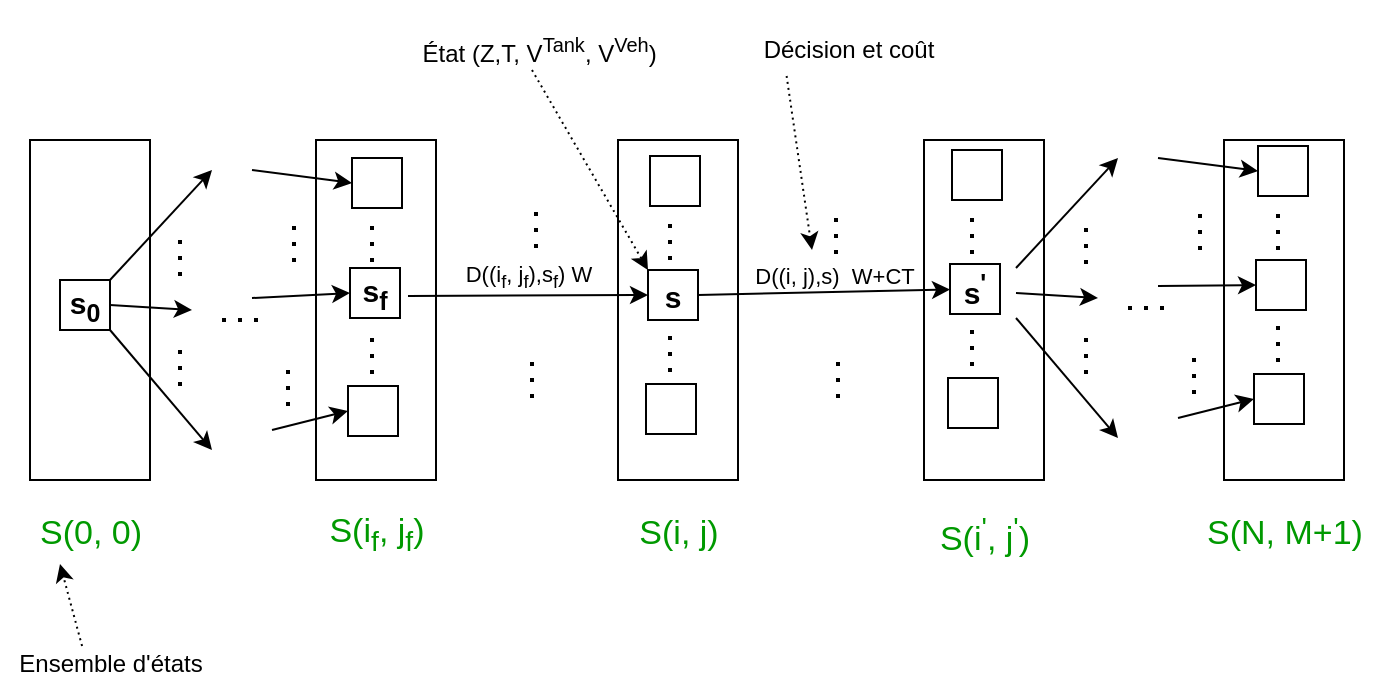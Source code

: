<mxfile version="13.4.0" type="device"><diagram id="hJbpqeW72DNZ4yTpHskP" name="Page-1"><mxGraphModel dx="459" dy="756" grid="1" gridSize="10" guides="1" tooltips="1" connect="1" arrows="1" fold="1" page="1" pageScale="1" pageWidth="827" pageHeight="1169" math="0" shadow="0"><root><mxCell id="0"/><mxCell id="1" parent="0"/><mxCell id="yKA5KJUMl0jg2OySRpMo-1" value="" style="rounded=0;whiteSpace=wrap;html=1;rotation=-90;" parent="1" vertex="1"><mxGeometry x="107" y="160" width="170" height="60" as="geometry"/></mxCell><mxCell id="yKA5KJUMl0jg2OySRpMo-2" value="" style="rounded=0;whiteSpace=wrap;html=1;rotation=-90;" parent="1" vertex="1"><mxGeometry x="258" y="160" width="170" height="60" as="geometry"/></mxCell><mxCell id="yKA5KJUMl0jg2OySRpMo-3" value="" style="rounded=0;whiteSpace=wrap;html=1;rotation=-90;" parent="1" vertex="1"><mxGeometry x="411" y="160" width="170" height="60" as="geometry"/></mxCell><mxCell id="yKA5KJUMl0jg2OySRpMo-4" value="&lt;font style=&quot;font-size: 17px&quot; color=&quot;#009900&quot;&gt;S(i&lt;sub&gt;f&lt;/sub&gt;, j&lt;sub&gt;f&lt;/sub&gt;)&lt;/font&gt;" style="text;html=1;align=center;verticalAlign=middle;resizable=0;points=[];autosize=1;" parent="1" vertex="1"><mxGeometry x="162" y="292" width="60" height="20" as="geometry"/></mxCell><mxCell id="yKA5KJUMl0jg2OySRpMo-5" value="&lt;font style=&quot;font-size: 17px&quot; color=&quot;#009900&quot;&gt;S(i, j)&lt;/font&gt;" style="text;html=1;align=center;verticalAlign=middle;resizable=0;points=[];autosize=1;" parent="1" vertex="1"><mxGeometry x="313" y="292" width="60" height="20" as="geometry"/></mxCell><mxCell id="yKA5KJUMl0jg2OySRpMo-6" value="&lt;font style=&quot;font-size: 17px&quot; color=&quot;#009900&quot;&gt;S(i&lt;sup&gt;'&lt;/sup&gt;, j&lt;sup&gt;'&lt;/sup&gt;)&lt;/font&gt;" style="text;html=1;align=center;verticalAlign=middle;resizable=0;points=[];autosize=1;" parent="1" vertex="1"><mxGeometry x="466" y="287" width="60" height="30" as="geometry"/></mxCell><mxCell id="yKA5KJUMl0jg2OySRpMo-8" value="" style="rounded=0;whiteSpace=wrap;html=1;rotation=-90;" parent="1" vertex="1"><mxGeometry x="-36" y="160" width="170" height="60" as="geometry"/></mxCell><mxCell id="yKA5KJUMl0jg2OySRpMo-9" value="&lt;font style=&quot;font-size: 17px&quot; color=&quot;#009900&quot;&gt;S(0, 0)&lt;/font&gt;" style="text;html=1;align=center;verticalAlign=middle;resizable=0;points=[];autosize=1;" parent="1" vertex="1"><mxGeometry x="14" y="292" width="70" height="20" as="geometry"/></mxCell><mxCell id="yKA5KJUMl0jg2OySRpMo-10" value="" style="rounded=0;whiteSpace=wrap;html=1;rotation=-90;" parent="1" vertex="1"><mxGeometry x="561" y="160" width="170" height="60" as="geometry"/></mxCell><mxCell id="yKA5KJUMl0jg2OySRpMo-11" value="&lt;font style=&quot;font-size: 17px&quot; color=&quot;#009900&quot;&gt;S(N, M+1)&lt;/font&gt;" style="text;html=1;align=center;verticalAlign=middle;resizable=0;points=[];autosize=1;" parent="1" vertex="1"><mxGeometry x="601" y="292" width="90" height="20" as="geometry"/></mxCell><mxCell id="yKA5KJUMl0jg2OySRpMo-13" style="rounded=0;orthogonalLoop=1;jettySize=auto;html=1;exitX=1;exitY=0;exitDx=0;exitDy=0;" parent="1" source="yKA5KJUMl0jg2OySRpMo-12" edge="1"><mxGeometry relative="1" as="geometry"><mxPoint x="110" y="120" as="targetPoint"/></mxGeometry></mxCell><mxCell id="yKA5KJUMl0jg2OySRpMo-14" style="edgeStyle=none;rounded=0;orthogonalLoop=1;jettySize=auto;html=1;exitX=1;exitY=1;exitDx=0;exitDy=0;" parent="1" source="yKA5KJUMl0jg2OySRpMo-12" edge="1"><mxGeometry relative="1" as="geometry"><mxPoint x="110" y="260" as="targetPoint"/></mxGeometry></mxCell><mxCell id="yKA5KJUMl0jg2OySRpMo-17" style="edgeStyle=none;rounded=0;orthogonalLoop=1;jettySize=auto;html=1;exitX=1;exitY=0.5;exitDx=0;exitDy=0;" parent="1" source="yKA5KJUMl0jg2OySRpMo-12" edge="1"><mxGeometry relative="1" as="geometry"><mxPoint x="100" y="190" as="targetPoint"/></mxGeometry></mxCell><mxCell id="yKA5KJUMl0jg2OySRpMo-12" value="&lt;b&gt;&lt;font style=&quot;font-size: 15px&quot;&gt;s&lt;sub&gt;0&lt;/sub&gt;&lt;/font&gt;&lt;/b&gt;" style="whiteSpace=wrap;html=1;aspect=fixed;" parent="1" vertex="1"><mxGeometry x="34" y="175" width="25" height="25" as="geometry"/></mxCell><mxCell id="yKA5KJUMl0jg2OySRpMo-16" value="" style="endArrow=none;dashed=1;html=1;dashPattern=1 3;strokeWidth=2;" parent="1" edge="1"><mxGeometry width="50" height="50" relative="1" as="geometry"><mxPoint x="115" y="195" as="sourcePoint"/><mxPoint x="135" y="195" as="targetPoint"/></mxGeometry></mxCell><mxCell id="yKA5KJUMl0jg2OySRpMo-19" value="&lt;b&gt;&lt;font style=&quot;font-size: 15px&quot;&gt;s&lt;sub&gt;f&lt;/sub&gt;&lt;/font&gt;&lt;/b&gt;" style="whiteSpace=wrap;html=1;aspect=fixed;" parent="1" vertex="1"><mxGeometry x="179" y="169" width="25" height="25" as="geometry"/></mxCell><mxCell id="yKA5KJUMl0jg2OySRpMo-20" value="" style="whiteSpace=wrap;html=1;aspect=fixed;" parent="1" vertex="1"><mxGeometry x="178" y="228" width="25" height="25" as="geometry"/></mxCell><mxCell id="yKA5KJUMl0jg2OySRpMo-21" value="" style="whiteSpace=wrap;html=1;aspect=fixed;" parent="1" vertex="1"><mxGeometry x="180" y="114" width="25" height="25" as="geometry"/></mxCell><mxCell id="yKA5KJUMl0jg2OySRpMo-24" value="" style="endArrow=classic;html=1;entryX=0;entryY=0.5;entryDx=0;entryDy=0;" parent="1" target="yKA5KJUMl0jg2OySRpMo-20" edge="1"><mxGeometry width="50" height="50" relative="1" as="geometry"><mxPoint x="140" y="250" as="sourcePoint"/><mxPoint x="160" y="228" as="targetPoint"/></mxGeometry></mxCell><mxCell id="yKA5KJUMl0jg2OySRpMo-25" value="" style="endArrow=classic;html=1;entryX=0;entryY=0.5;entryDx=0;entryDy=0;" parent="1" target="yKA5KJUMl0jg2OySRpMo-19" edge="1"><mxGeometry width="50" height="50" relative="1" as="geometry"><mxPoint x="130" y="184" as="sourcePoint"/><mxPoint x="590" y="370" as="targetPoint"/></mxGeometry></mxCell><mxCell id="yKA5KJUMl0jg2OySRpMo-27" value="" style="endArrow=classic;html=1;entryX=0;entryY=0.5;entryDx=0;entryDy=0;" parent="1" target="yKA5KJUMl0jg2OySRpMo-21" edge="1"><mxGeometry width="50" height="50" relative="1" as="geometry"><mxPoint x="130" y="120" as="sourcePoint"/><mxPoint x="590" y="370" as="targetPoint"/></mxGeometry></mxCell><mxCell id="yKA5KJUMl0jg2OySRpMo-29" value="" style="endArrow=none;dashed=1;html=1;dashPattern=1 3;strokeWidth=2;" parent="1" edge="1"><mxGeometry width="50" height="50" relative="1" as="geometry"><mxPoint x="94" y="228" as="sourcePoint"/><mxPoint x="94" y="206" as="targetPoint"/></mxGeometry></mxCell><mxCell id="yKA5KJUMl0jg2OySRpMo-30" value="" style="endArrow=none;dashed=1;html=1;dashPattern=1 3;strokeWidth=2;" parent="1" edge="1"><mxGeometry width="50" height="50" relative="1" as="geometry"><mxPoint x="94" y="173" as="sourcePoint"/><mxPoint x="94" y="151" as="targetPoint"/></mxGeometry></mxCell><mxCell id="yKA5KJUMl0jg2OySRpMo-31" value="" style="endArrow=none;dashed=1;html=1;dashPattern=1 3;strokeWidth=2;" parent="1" edge="1"><mxGeometry width="50" height="50" relative="1" as="geometry"><mxPoint x="148" y="238" as="sourcePoint"/><mxPoint x="148" y="216" as="targetPoint"/></mxGeometry></mxCell><mxCell id="yKA5KJUMl0jg2OySRpMo-32" value="" style="endArrow=none;dashed=1;html=1;dashPattern=1 3;strokeWidth=2;" parent="1" edge="1"><mxGeometry width="50" height="50" relative="1" as="geometry"><mxPoint x="151" y="166" as="sourcePoint"/><mxPoint x="151" y="144" as="targetPoint"/></mxGeometry></mxCell><mxCell id="yKA5KJUMl0jg2OySRpMo-33" value="" style="endArrow=none;dashed=1;html=1;dashPattern=1 3;strokeWidth=2;" parent="1" edge="1"><mxGeometry width="50" height="50" relative="1" as="geometry"><mxPoint x="190" y="166" as="sourcePoint"/><mxPoint x="190" y="144" as="targetPoint"/></mxGeometry></mxCell><mxCell id="yKA5KJUMl0jg2OySRpMo-34" value="" style="endArrow=none;dashed=1;html=1;dashPattern=1 3;strokeWidth=2;" parent="1" edge="1"><mxGeometry width="50" height="50" relative="1" as="geometry"><mxPoint x="190" y="222" as="sourcePoint"/><mxPoint x="190" y="200" as="targetPoint"/></mxGeometry></mxCell><mxCell id="yKA5KJUMl0jg2OySRpMo-37" style="edgeStyle=none;rounded=0;orthogonalLoop=1;jettySize=auto;html=1;entryX=0;entryY=0.5;entryDx=0;entryDy=0;" parent="1" target="yKA5KJUMl0jg2OySRpMo-39" edge="1"><mxGeometry relative="1" as="geometry"><mxPoint x="249" y="189" as="targetPoint"/><mxPoint x="208" y="183" as="sourcePoint"/></mxGeometry></mxCell><mxCell id="yKA5KJUMl0jg2OySRpMo-39" value="&lt;b&gt;&lt;font style=&quot;font-size: 15px&quot;&gt;s&lt;/font&gt;&lt;/b&gt;" style="whiteSpace=wrap;html=1;aspect=fixed;" parent="1" vertex="1"><mxGeometry x="328" y="170" width="25" height="25" as="geometry"/></mxCell><mxCell id="yKA5KJUMl0jg2OySRpMo-40" value="" style="whiteSpace=wrap;html=1;aspect=fixed;" parent="1" vertex="1"><mxGeometry x="327" y="227" width="25" height="25" as="geometry"/></mxCell><mxCell id="yKA5KJUMl0jg2OySRpMo-41" value="" style="whiteSpace=wrap;html=1;aspect=fixed;" parent="1" vertex="1"><mxGeometry x="329" y="113" width="25" height="25" as="geometry"/></mxCell><mxCell id="yKA5KJUMl0jg2OySRpMo-47" value="" style="endArrow=none;dashed=1;html=1;dashPattern=1 3;strokeWidth=2;" parent="1" edge="1"><mxGeometry width="50" height="50" relative="1" as="geometry"><mxPoint x="270" y="234" as="sourcePoint"/><mxPoint x="270" y="212" as="targetPoint"/></mxGeometry></mxCell><mxCell id="yKA5KJUMl0jg2OySRpMo-48" value="" style="endArrow=none;dashed=1;html=1;dashPattern=1 3;strokeWidth=2;" parent="1" edge="1"><mxGeometry width="50" height="50" relative="1" as="geometry"><mxPoint x="272" y="159" as="sourcePoint"/><mxPoint x="272" y="137" as="targetPoint"/></mxGeometry></mxCell><mxCell id="yKA5KJUMl0jg2OySRpMo-49" value="" style="endArrow=none;dashed=1;html=1;dashPattern=1 3;strokeWidth=2;" parent="1" edge="1"><mxGeometry width="50" height="50" relative="1" as="geometry"><mxPoint x="339" y="165" as="sourcePoint"/><mxPoint x="339" y="143" as="targetPoint"/></mxGeometry></mxCell><mxCell id="yKA5KJUMl0jg2OySRpMo-50" value="" style="endArrow=none;dashed=1;html=1;dashPattern=1 3;strokeWidth=2;" parent="1" edge="1"><mxGeometry width="50" height="50" relative="1" as="geometry"><mxPoint x="339" y="221" as="sourcePoint"/><mxPoint x="339" y="199" as="targetPoint"/></mxGeometry></mxCell><mxCell id="yKA5KJUMl0jg2OySRpMo-53" style="edgeStyle=none;rounded=0;orthogonalLoop=1;jettySize=auto;html=1;exitX=1;exitY=0.5;exitDx=0;exitDy=0;" parent="1" source="yKA5KJUMl0jg2OySRpMo-39" target="yKA5KJUMl0jg2OySRpMo-55" edge="1"><mxGeometry relative="1" as="geometry"><mxPoint x="400" y="186" as="targetPoint"/><mxPoint x="359" y="183.5" as="sourcePoint"/></mxGeometry></mxCell><mxCell id="yKA5KJUMl0jg2OySRpMo-55" value="&lt;b&gt;&lt;font style=&quot;font-size: 15px&quot;&gt;s&lt;sup&gt;'&lt;/sup&gt;&lt;/font&gt;&lt;/b&gt;" style="whiteSpace=wrap;html=1;aspect=fixed;" parent="1" vertex="1"><mxGeometry x="479" y="167" width="25" height="25" as="geometry"/></mxCell><mxCell id="yKA5KJUMl0jg2OySRpMo-56" value="" style="whiteSpace=wrap;html=1;aspect=fixed;" parent="1" vertex="1"><mxGeometry x="478" y="224" width="25" height="25" as="geometry"/></mxCell><mxCell id="yKA5KJUMl0jg2OySRpMo-57" value="" style="whiteSpace=wrap;html=1;aspect=fixed;" parent="1" vertex="1"><mxGeometry x="480" y="110" width="25" height="25" as="geometry"/></mxCell><mxCell id="yKA5KJUMl0jg2OySRpMo-63" value="" style="endArrow=none;dashed=1;html=1;dashPattern=1 3;strokeWidth=2;" parent="1" edge="1"><mxGeometry width="50" height="50" relative="1" as="geometry"><mxPoint x="423" y="234" as="sourcePoint"/><mxPoint x="423" y="212" as="targetPoint"/></mxGeometry></mxCell><mxCell id="yKA5KJUMl0jg2OySRpMo-64" value="" style="endArrow=none;dashed=1;html=1;dashPattern=1 3;strokeWidth=2;" parent="1" edge="1"><mxGeometry width="50" height="50" relative="1" as="geometry"><mxPoint x="422" y="162" as="sourcePoint"/><mxPoint x="422" y="140" as="targetPoint"/></mxGeometry></mxCell><mxCell id="yKA5KJUMl0jg2OySRpMo-65" value="" style="endArrow=none;dashed=1;html=1;dashPattern=1 3;strokeWidth=2;" parent="1" edge="1"><mxGeometry width="50" height="50" relative="1" as="geometry"><mxPoint x="490" y="162" as="sourcePoint"/><mxPoint x="490" y="140" as="targetPoint"/></mxGeometry></mxCell><mxCell id="yKA5KJUMl0jg2OySRpMo-66" value="" style="endArrow=none;dashed=1;html=1;dashPattern=1 3;strokeWidth=2;" parent="1" edge="1"><mxGeometry width="50" height="50" relative="1" as="geometry"><mxPoint x="490" y="218" as="sourcePoint"/><mxPoint x="490" y="196" as="targetPoint"/></mxGeometry></mxCell><mxCell id="yKA5KJUMl0jg2OySRpMo-67" style="rounded=0;orthogonalLoop=1;jettySize=auto;html=1;exitX=1;exitY=0;exitDx=0;exitDy=0;" parent="1" edge="1"><mxGeometry relative="1" as="geometry"><mxPoint x="512" y="169" as="sourcePoint"/><mxPoint x="563" y="114" as="targetPoint"/></mxGeometry></mxCell><mxCell id="yKA5KJUMl0jg2OySRpMo-68" style="edgeStyle=none;rounded=0;orthogonalLoop=1;jettySize=auto;html=1;exitX=1;exitY=1;exitDx=0;exitDy=0;" parent="1" edge="1"><mxGeometry relative="1" as="geometry"><mxPoint x="512" y="194" as="sourcePoint"/><mxPoint x="563" y="254" as="targetPoint"/></mxGeometry></mxCell><mxCell id="yKA5KJUMl0jg2OySRpMo-69" style="edgeStyle=none;rounded=0;orthogonalLoop=1;jettySize=auto;html=1;exitX=1;exitY=0.5;exitDx=0;exitDy=0;" parent="1" edge="1"><mxGeometry relative="1" as="geometry"><mxPoint x="553" y="184" as="targetPoint"/><mxPoint x="512" y="181.5" as="sourcePoint"/></mxGeometry></mxCell><mxCell id="yKA5KJUMl0jg2OySRpMo-70" value="" style="endArrow=none;dashed=1;html=1;dashPattern=1 3;strokeWidth=2;" parent="1" edge="1"><mxGeometry width="50" height="50" relative="1" as="geometry"><mxPoint x="568" y="189" as="sourcePoint"/><mxPoint x="588" y="189" as="targetPoint"/></mxGeometry></mxCell><mxCell id="yKA5KJUMl0jg2OySRpMo-71" value="" style="whiteSpace=wrap;html=1;aspect=fixed;" parent="1" vertex="1"><mxGeometry x="632" y="165" width="25" height="25" as="geometry"/></mxCell><mxCell id="yKA5KJUMl0jg2OySRpMo-72" value="" style="whiteSpace=wrap;html=1;aspect=fixed;" parent="1" vertex="1"><mxGeometry x="631" y="222" width="25" height="25" as="geometry"/></mxCell><mxCell id="yKA5KJUMl0jg2OySRpMo-73" value="" style="whiteSpace=wrap;html=1;aspect=fixed;" parent="1" vertex="1"><mxGeometry x="633" y="108" width="25" height="25" as="geometry"/></mxCell><mxCell id="yKA5KJUMl0jg2OySRpMo-74" value="" style="endArrow=classic;html=1;entryX=0;entryY=0.5;entryDx=0;entryDy=0;" parent="1" target="yKA5KJUMl0jg2OySRpMo-72" edge="1"><mxGeometry width="50" height="50" relative="1" as="geometry"><mxPoint x="593" y="244" as="sourcePoint"/><mxPoint x="613" y="222" as="targetPoint"/></mxGeometry></mxCell><mxCell id="yKA5KJUMl0jg2OySRpMo-75" value="" style="endArrow=classic;html=1;entryX=0;entryY=0.5;entryDx=0;entryDy=0;" parent="1" target="yKA5KJUMl0jg2OySRpMo-71" edge="1"><mxGeometry width="50" height="50" relative="1" as="geometry"><mxPoint x="583" y="178" as="sourcePoint"/><mxPoint x="1043" y="364" as="targetPoint"/></mxGeometry></mxCell><mxCell id="yKA5KJUMl0jg2OySRpMo-76" value="" style="endArrow=classic;html=1;entryX=0;entryY=0.5;entryDx=0;entryDy=0;" parent="1" target="yKA5KJUMl0jg2OySRpMo-73" edge="1"><mxGeometry width="50" height="50" relative="1" as="geometry"><mxPoint x="583" y="114" as="sourcePoint"/><mxPoint x="1043" y="364" as="targetPoint"/></mxGeometry></mxCell><mxCell id="yKA5KJUMl0jg2OySRpMo-77" value="" style="endArrow=none;dashed=1;html=1;dashPattern=1 3;strokeWidth=2;" parent="1" edge="1"><mxGeometry width="50" height="50" relative="1" as="geometry"><mxPoint x="547" y="222" as="sourcePoint"/><mxPoint x="547" y="200" as="targetPoint"/></mxGeometry></mxCell><mxCell id="yKA5KJUMl0jg2OySRpMo-78" value="" style="endArrow=none;dashed=1;html=1;dashPattern=1 3;strokeWidth=2;" parent="1" edge="1"><mxGeometry width="50" height="50" relative="1" as="geometry"><mxPoint x="547" y="167" as="sourcePoint"/><mxPoint x="547" y="145" as="targetPoint"/></mxGeometry></mxCell><mxCell id="yKA5KJUMl0jg2OySRpMo-79" value="" style="endArrow=none;dashed=1;html=1;dashPattern=1 3;strokeWidth=2;" parent="1" edge="1"><mxGeometry width="50" height="50" relative="1" as="geometry"><mxPoint x="601" y="232" as="sourcePoint"/><mxPoint x="601" y="210" as="targetPoint"/></mxGeometry></mxCell><mxCell id="yKA5KJUMl0jg2OySRpMo-80" value="" style="endArrow=none;dashed=1;html=1;dashPattern=1 3;strokeWidth=2;" parent="1" edge="1"><mxGeometry width="50" height="50" relative="1" as="geometry"><mxPoint x="604" y="160" as="sourcePoint"/><mxPoint x="604" y="138" as="targetPoint"/></mxGeometry></mxCell><mxCell id="yKA5KJUMl0jg2OySRpMo-81" value="" style="endArrow=none;dashed=1;html=1;dashPattern=1 3;strokeWidth=2;" parent="1" edge="1"><mxGeometry width="50" height="50" relative="1" as="geometry"><mxPoint x="643" y="160" as="sourcePoint"/><mxPoint x="643" y="138" as="targetPoint"/></mxGeometry></mxCell><mxCell id="yKA5KJUMl0jg2OySRpMo-82" value="" style="endArrow=none;dashed=1;html=1;dashPattern=1 3;strokeWidth=2;" parent="1" edge="1"><mxGeometry width="50" height="50" relative="1" as="geometry"><mxPoint x="643" y="216" as="sourcePoint"/><mxPoint x="643" y="194" as="targetPoint"/></mxGeometry></mxCell><mxCell id="yKA5KJUMl0jg2OySRpMo-85" value="&lt;font style=&quot;font-size: 11px&quot;&gt;D((&lt;font style=&quot;font-size: 11px&quot;&gt;i&lt;sub&gt;f&lt;/sub&gt;, j&lt;sub&gt;f&lt;/sub&gt;),s&lt;sub&gt;f&lt;/sub&gt;) W&lt;/font&gt;&lt;/font&gt;" style="text;html=1;align=center;verticalAlign=middle;resizable=0;points=[];autosize=1;" parent="1" vertex="1"><mxGeometry x="228" y="163" width="80" height="20" as="geometry"/></mxCell><mxCell id="yKA5KJUMl0jg2OySRpMo-86" value="&lt;font style=&quot;font-size: 11px&quot;&gt;D((&lt;font style=&quot;font-size: 11px&quot;&gt;i, j),s)&amp;nbsp; W+CT&lt;/font&gt;&lt;/font&gt;" style="text;html=1;align=center;verticalAlign=middle;resizable=0;points=[];autosize=1;" parent="1" vertex="1"><mxGeometry x="376" y="163" width="90" height="20" as="geometry"/></mxCell><mxCell id="yKA5KJUMl0jg2OySRpMo-87" value="" style="endArrow=classic;html=1;dashed=1;dashPattern=1 2;exitX=0.373;exitY=0.05;exitDx=0;exitDy=0;exitPerimeter=0;" parent="1" source="yKA5KJUMl0jg2OySRpMo-88" edge="1"><mxGeometry width="50" height="50" relative="1" as="geometry"><mxPoint x="40" y="350" as="sourcePoint"/><mxPoint x="34" y="317" as="targetPoint"/></mxGeometry></mxCell><mxCell id="yKA5KJUMl0jg2OySRpMo-88" value="Ensemble d'états" style="text;html=1;align=center;verticalAlign=middle;resizable=0;points=[];autosize=1;" parent="1" vertex="1"><mxGeometry x="4" y="357" width="110" height="20" as="geometry"/></mxCell><mxCell id="yKA5KJUMl0jg2OySRpMo-90" value="" style="endArrow=classic;html=1;dashed=1;dashPattern=1 2;entryX=0;entryY=0;entryDx=0;entryDy=0;" parent="1" target="yKA5KJUMl0jg2OySRpMo-39" edge="1"><mxGeometry width="50" height="50" relative="1" as="geometry"><mxPoint x="270" y="70" as="sourcePoint"/><mxPoint x="223" y="78.5" as="targetPoint"/></mxGeometry></mxCell><mxCell id="yKA5KJUMl0jg2OySRpMo-91" value="&lt;pre&gt;&lt;font face=&quot;Helvetica&quot;&gt;État (Z,T, V&lt;sup&gt;Tank&lt;/sup&gt;, V&lt;sup&gt;Veh&lt;/sup&gt;) &lt;/font&gt;&lt;/pre&gt;" style="text;html=1;align=center;verticalAlign=middle;resizable=0;points=[];autosize=1;" parent="1" vertex="1"><mxGeometry x="210" y="35" width="130" height="50" as="geometry"/></mxCell><mxCell id="yKA5KJUMl0jg2OySRpMo-92" value="Décision et coût" style="text;html=1;align=center;verticalAlign=middle;resizable=0;points=[];autosize=1;" parent="1" vertex="1"><mxGeometry x="378" y="50" width="100" height="20" as="geometry"/></mxCell><mxCell id="yKA5KJUMl0jg2OySRpMo-93" value="" style="endArrow=classic;html=1;dashed=1;dashPattern=1 2;exitX=0.193;exitY=1.15;exitDx=0;exitDy=0;exitPerimeter=0;" parent="1" source="yKA5KJUMl0jg2OySRpMo-92" edge="1"><mxGeometry width="50" height="50" relative="1" as="geometry"><mxPoint x="355" y="70" as="sourcePoint"/><mxPoint x="410" y="160" as="targetPoint"/></mxGeometry></mxCell></root></mxGraphModel></diagram></mxfile>